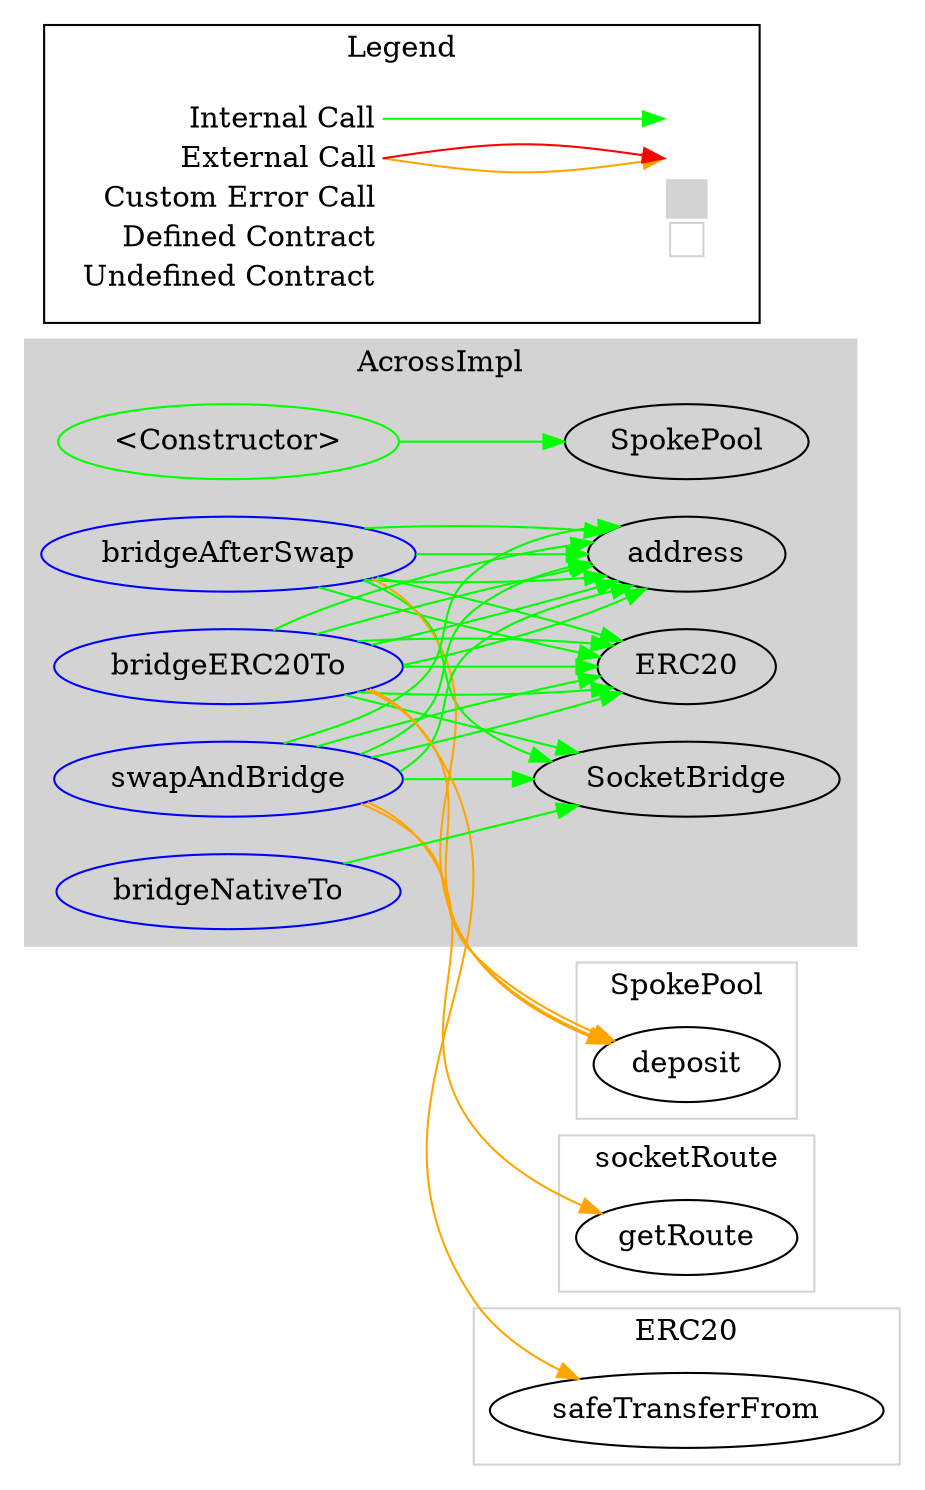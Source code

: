 digraph G {
  graph [ ratio = "auto", page = "100", compound =true ];
subgraph "clusterAcrossImpl" {
  graph [ label = "AcrossImpl", color = "lightgray", style = "filled", bgcolor = "lightgray" ];
  "AcrossImpl.<Constructor>" [ label = "<Constructor>", color = "green" ];
  "AcrossImpl.bridgeAfterSwap" [ label = "bridgeAfterSwap", color = "blue" ];
  "AcrossImpl.swapAndBridge" [ label = "swapAndBridge", color = "blue" ];
  "AcrossImpl.bridgeERC20To" [ label = "bridgeERC20To", color = "blue" ];
  "AcrossImpl.bridgeNativeTo" [ label = "bridgeNativeTo", color = "blue" ];
  "AcrossImpl.SpokePool" [ label = "SpokePool" ];
  "AcrossImpl.ERC20" [ label = "ERC20" ];
  "AcrossImpl.address" [ label = "address" ];
  "AcrossImpl.SocketBridge" [ label = "SocketBridge" ];
}

subgraph "clusterSpokePool" {
  graph [ label = "SpokePool", color = "lightgray" ];
  "SpokePool.deposit" [ label = "deposit" ];
}

subgraph "clustersocketRoute" {
  graph [ label = "socketRoute", color = "lightgray" ];
  "socketRoute.getRoute" [ label = "getRoute" ];
}

subgraph "clusterERC20" {
  graph [ label = "ERC20", color = "lightgray" ];
  "ERC20.safeTransferFrom" [ label = "safeTransferFrom" ];
}

  "AcrossImpl.<Constructor>";
  "AcrossImpl.SpokePool";
  "AcrossImpl.bridgeAfterSwap";
  "AcrossImpl.ERC20";
  "AcrossImpl.address";
  "SpokePool.deposit";
  "AcrossImpl.SocketBridge";
  "AcrossImpl.swapAndBridge";
  "socketRoute.getRoute";
  "AcrossImpl.bridgeERC20To";
  "ERC20.safeTransferFrom";
  "AcrossImpl.bridgeNativeTo";
  "AcrossImpl.<Constructor>" -> "AcrossImpl.SpokePool" [ color = "green" ];
  "AcrossImpl.bridgeAfterSwap" -> "AcrossImpl.ERC20" [ color = "green" ];
  "AcrossImpl.bridgeAfterSwap" -> "AcrossImpl.address" [ color = "green" ];
  "AcrossImpl.bridgeAfterSwap" -> "AcrossImpl.address" [ color = "green" ];
  "AcrossImpl.bridgeAfterSwap" -> "AcrossImpl.ERC20" [ color = "green" ];
  "AcrossImpl.bridgeAfterSwap" -> "AcrossImpl.address" [ color = "green" ];
  "AcrossImpl.bridgeAfterSwap" -> "SpokePool.deposit" [ color = "orange" ];
  "AcrossImpl.bridgeAfterSwap" -> "AcrossImpl.SocketBridge" [ color = "green" ];
  "AcrossImpl.swapAndBridge" -> "socketRoute.getRoute" [ color = "orange" ];
  "AcrossImpl.swapAndBridge" -> "AcrossImpl.ERC20" [ color = "green" ];
  "AcrossImpl.swapAndBridge" -> "AcrossImpl.address" [ color = "green" ];
  "AcrossImpl.swapAndBridge" -> "AcrossImpl.address" [ color = "green" ];
  "AcrossImpl.swapAndBridge" -> "AcrossImpl.ERC20" [ color = "green" ];
  "AcrossImpl.swapAndBridge" -> "AcrossImpl.address" [ color = "green" ];
  "AcrossImpl.swapAndBridge" -> "SpokePool.deposit" [ color = "orange" ];
  "AcrossImpl.swapAndBridge" -> "AcrossImpl.SocketBridge" [ color = "green" ];
  "AcrossImpl.bridgeERC20To" -> "AcrossImpl.ERC20" [ color = "green" ];
  "AcrossImpl.bridgeERC20To" -> "ERC20.safeTransferFrom" [ color = "orange" ];
  "AcrossImpl.bridgeERC20To" -> "AcrossImpl.ERC20" [ color = "green" ];
  "AcrossImpl.bridgeERC20To" -> "AcrossImpl.address" [ color = "green" ];
  "AcrossImpl.bridgeERC20To" -> "AcrossImpl.address" [ color = "green" ];
  "AcrossImpl.bridgeERC20To" -> "AcrossImpl.ERC20" [ color = "green" ];
  "AcrossImpl.bridgeERC20To" -> "AcrossImpl.address" [ color = "green" ];
  "AcrossImpl.bridgeERC20To" -> "SpokePool.deposit" [ color = "orange" ];
  "AcrossImpl.bridgeERC20To" -> "AcrossImpl.address" [ color = "green" ];
  "AcrossImpl.bridgeERC20To" -> "AcrossImpl.SocketBridge" [ color = "green" ];
  "AcrossImpl.bridgeNativeTo" -> "AcrossImpl.SocketBridge" [ color = "green" ];


rankdir=LR
node [shape=plaintext]
subgraph cluster_01 { 
label = "Legend";
key [label=<<table border="0" cellpadding="2" cellspacing="0" cellborder="0">
  <tr><td align="right" port="i1">Internal Call</td></tr>
  <tr><td align="right" port="i2">External Call</td></tr>
  <tr><td align="right" port="i2">Custom Error Call</td></tr>
  <tr><td align="right" port="i3">Defined Contract</td></tr>
  <tr><td align="right" port="i4">Undefined Contract</td></tr>
  </table>>]
key2 [label=<<table border="0" cellpadding="2" cellspacing="0" cellborder="0">
  <tr><td port="i1">&nbsp;&nbsp;&nbsp;</td></tr>
  <tr><td port="i2">&nbsp;&nbsp;&nbsp;</td></tr>
  <tr><td port="i3" bgcolor="lightgray">&nbsp;&nbsp;&nbsp;</td></tr>
  <tr><td port="i4">
    <table border="1" cellborder="0" cellspacing="0" cellpadding="7" color="lightgray">
      <tr>
       <td></td>
      </tr>
     </table>
  </td></tr>
  </table>>]
key:i1:e -> key2:i1:w [color="green"]
key:i2:e -> key2:i2:w [color="orange"]
key:i2:e -> key2:i2:w [color="red"]
}
}

